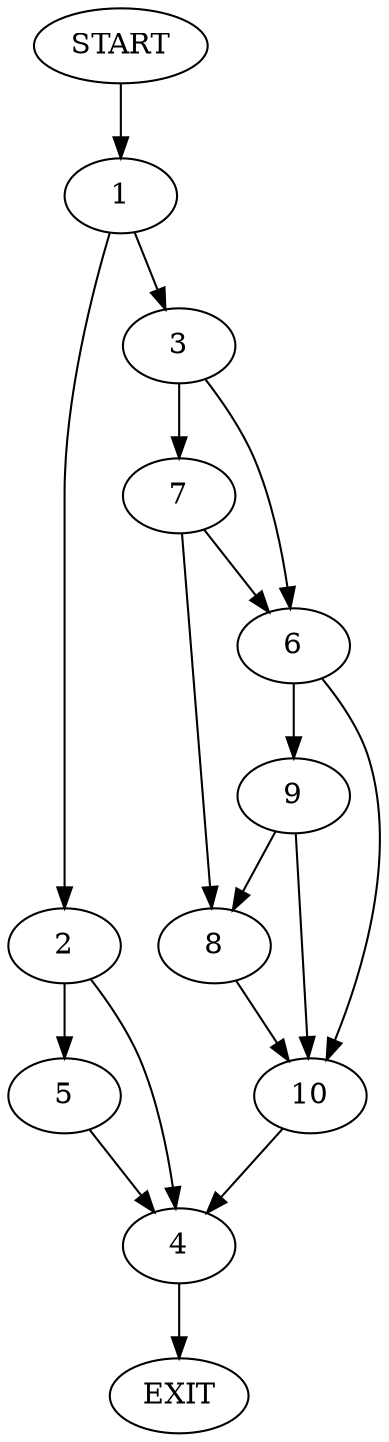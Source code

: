 digraph {
0 [label="START"]
11 [label="EXIT"]
0 -> 1
1 -> 2
1 -> 3
2 -> 4
2 -> 5
3 -> 6
3 -> 7
7 -> 8
7 -> 6
6 -> 9
6 -> 10
8 -> 10
10 -> 4
9 -> 8
9 -> 10
4 -> 11
5 -> 4
}

